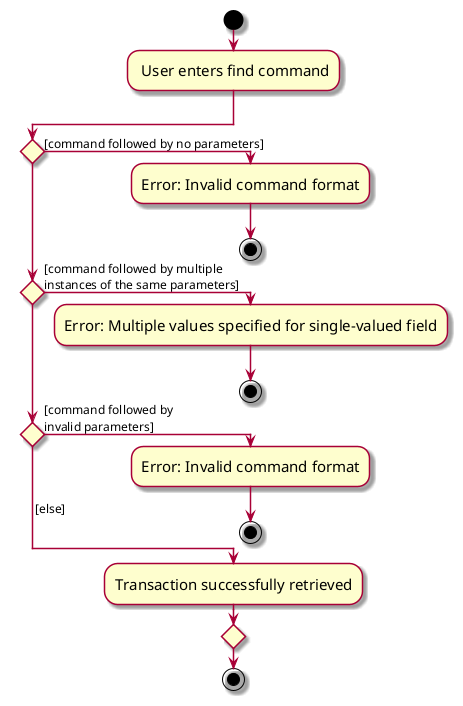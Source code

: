 @startuml
!pragma useVerticalIf on
skin rose
skinparam ActivityFontSize 15
skinparam ArrowFontSize 12
start

: User enters find command;

if () then (

[command followed by no parameters])
  :Error: Invalid command format;
  stop


elseif () then (



[command followed by multiple
instances of the same parameters])

  :Error: Multiple values specified for single-valued field;
  stop

elseif () then (


[command followed by
invalid parameters])

  :Error: Invalid command format;
  stop


else (

 [else]
)
  :Transaction successfully retrieved;

endif

stop

@enduml
